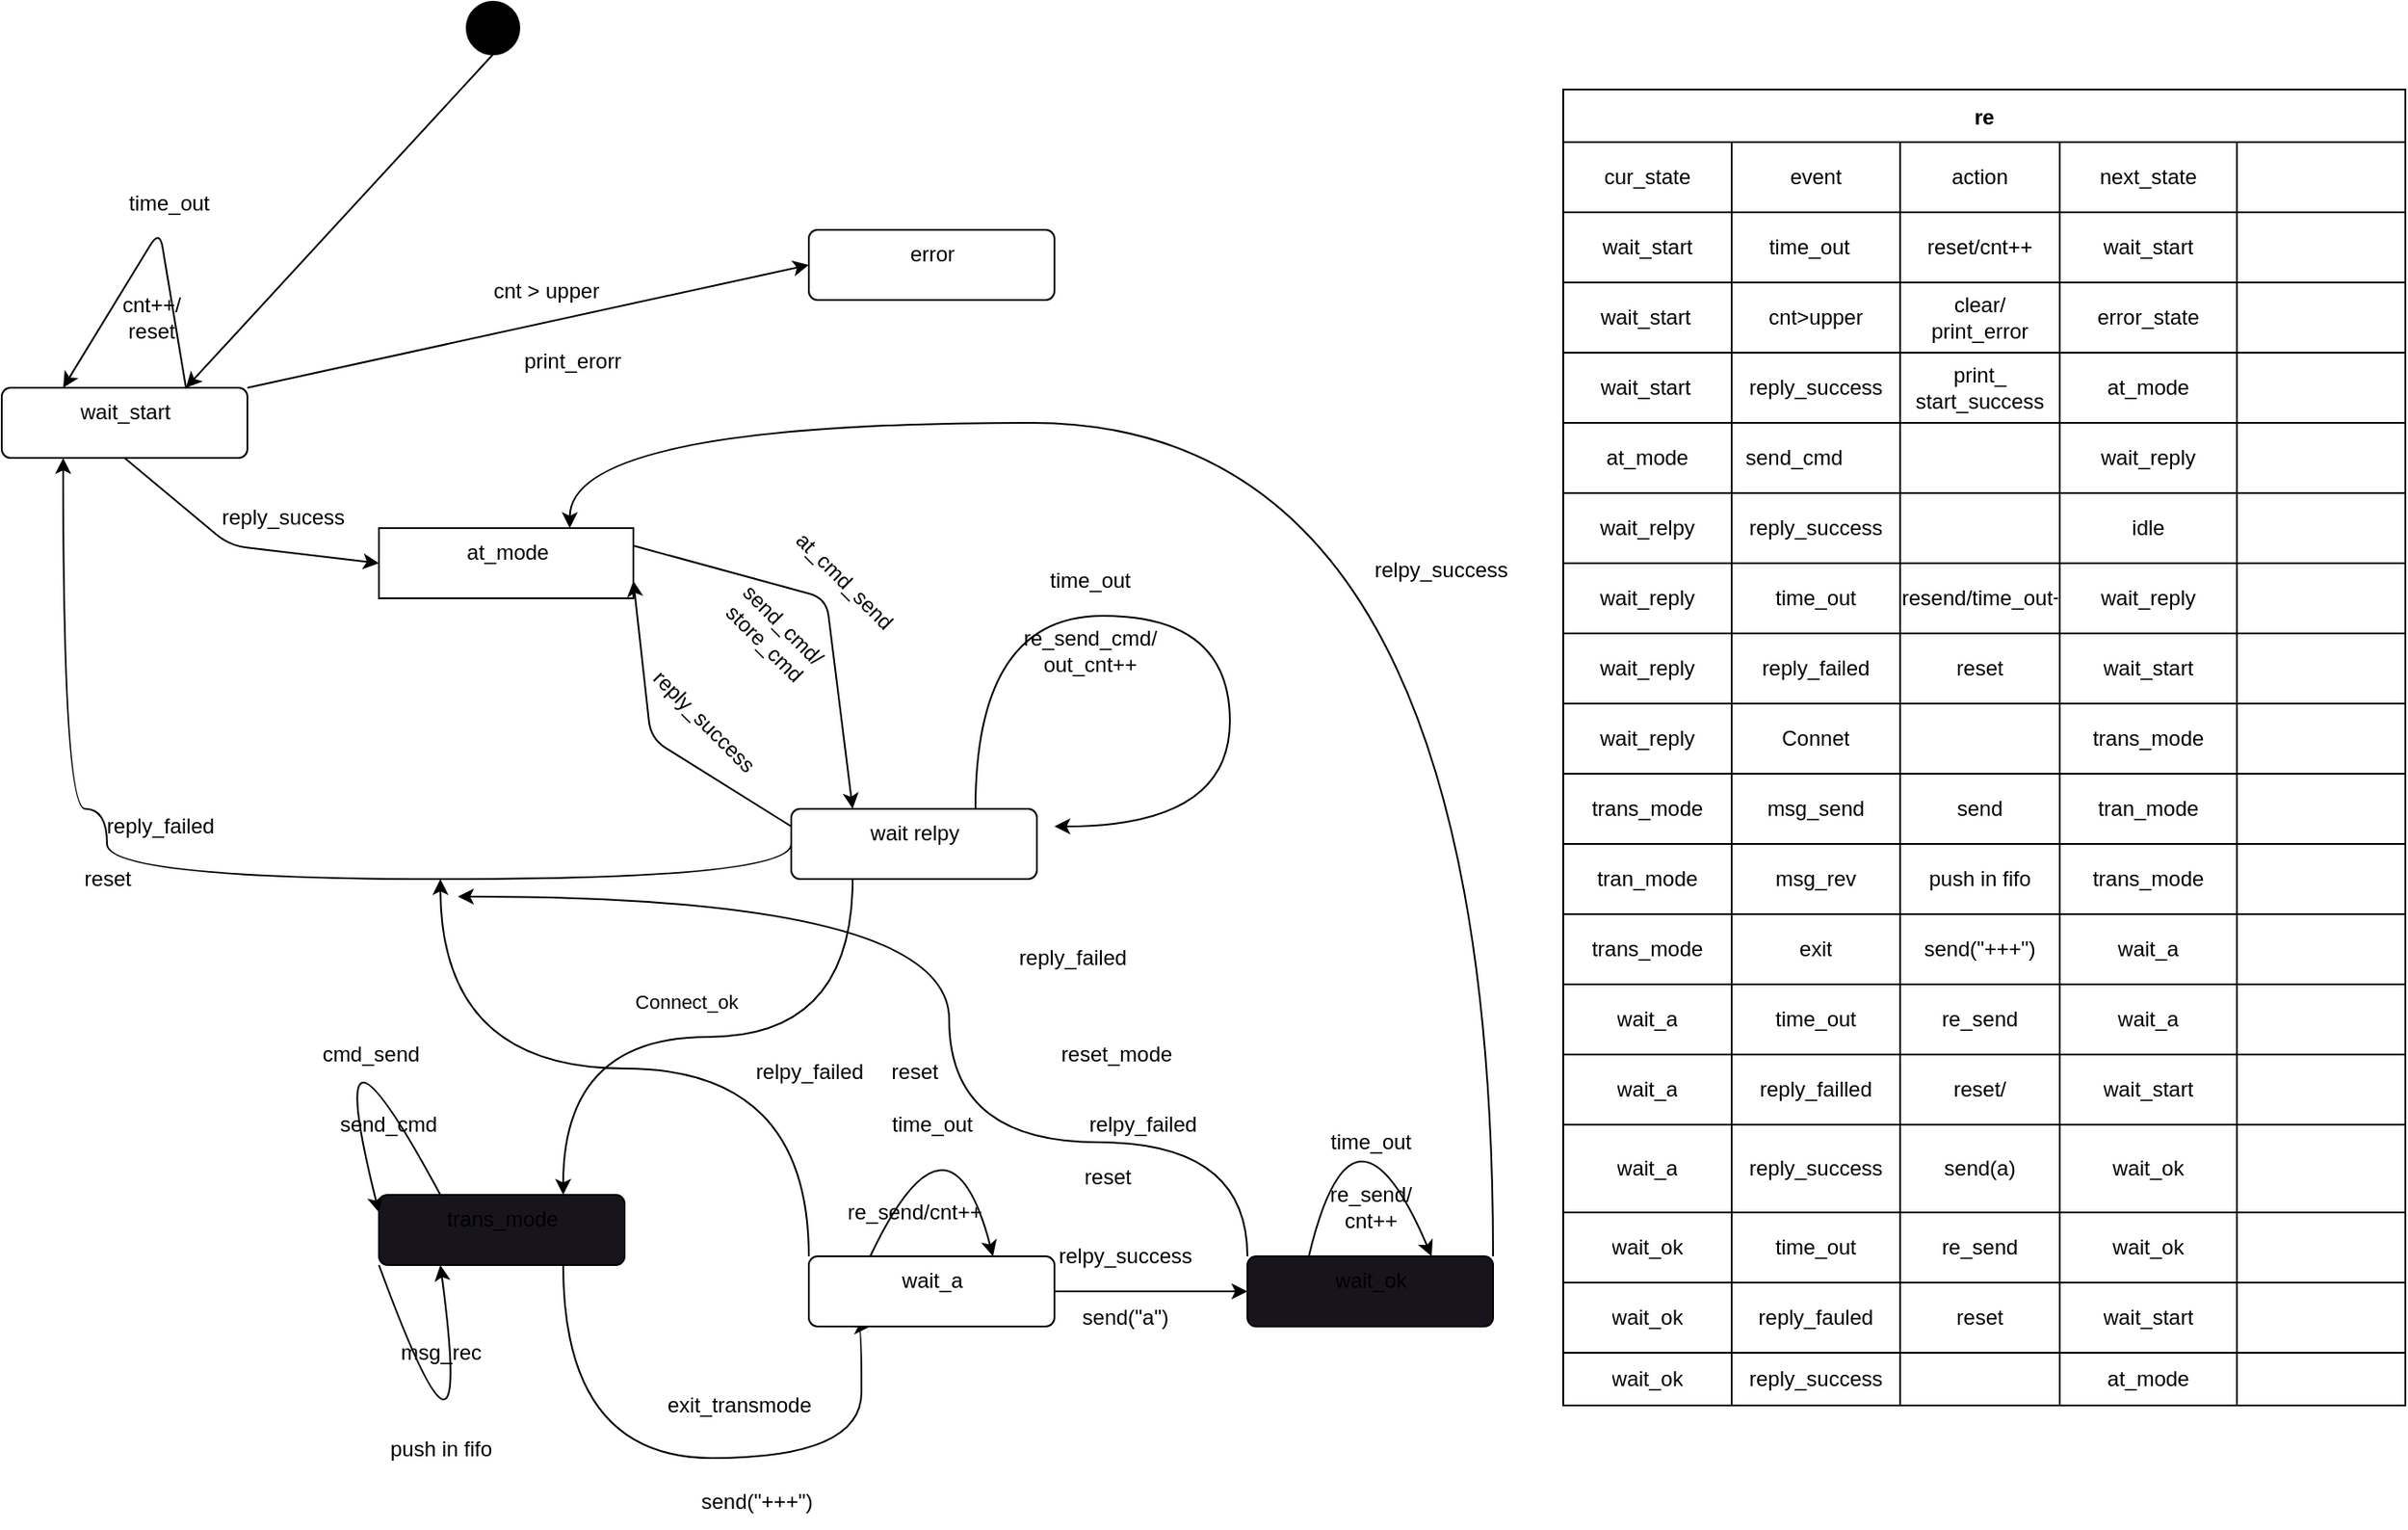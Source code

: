 <mxfile>
    <diagram id="K2Z00LufyfjyezHNdmtS" name="第 1 页">
        <mxGraphModel dx="1374" dy="879" grid="1" gridSize="10" guides="1" tooltips="1" connect="1" arrows="1" fold="1" page="1" pageScale="1" pageWidth="583" pageHeight="827" math="0" shadow="0">
            <root>
                <mxCell id="0"/>
                <mxCell id="1" parent="0"/>
                <mxCell id="10" style="edgeStyle=none;html=1;exitX=1;exitY=0.25;exitDx=0;exitDy=0;entryX=0.25;entryY=0;entryDx=0;entryDy=0;" parent="1" source="2" target="8" edge="1">
                    <mxGeometry relative="1" as="geometry">
                        <Array as="points">
                            <mxPoint x="550" y="460"/>
                        </Array>
                    </mxGeometry>
                </mxCell>
                <mxCell id="2" value="at_mode" style="html=1;align=center;verticalAlign=top;rounded=1;absoluteArcSize=1;arcSize=0;dashed=0;" parent="1" vertex="1">
                    <mxGeometry x="295" y="420" width="145" height="40" as="geometry"/>
                </mxCell>
                <mxCell id="33" style="edgeStyle=orthogonalEdgeStyle;curved=1;html=1;exitX=0.75;exitY=1;exitDx=0;exitDy=0;entryX=0.25;entryY=1;entryDx=0;entryDy=0;" parent="1" source="3" target="32" edge="1">
                    <mxGeometry relative="1" as="geometry">
                        <Array as="points">
                            <mxPoint x="400" y="950"/>
                            <mxPoint x="570" y="950"/>
                            <mxPoint x="570" y="875"/>
                        </Array>
                    </mxGeometry>
                </mxCell>
                <mxCell id="3" value="trans_mode" style="html=1;align=center;verticalAlign=top;rounded=1;absoluteArcSize=1;arcSize=10;dashed=0;fillColor=rgb(24, 20, 29);" parent="1" vertex="1">
                    <mxGeometry x="295" y="800" width="140" height="40" as="geometry"/>
                </mxCell>
                <mxCell id="132" style="edgeStyle=none;html=1;exitX=0.5;exitY=1;exitDx=0;exitDy=0;entryX=0.75;entryY=0;entryDx=0;entryDy=0;" edge="1" parent="1" source="6" target="134">
                    <mxGeometry relative="1" as="geometry">
                        <mxPoint x="360" y="250" as="targetPoint"/>
                    </mxGeometry>
                </mxCell>
                <mxCell id="6" value="" style="ellipse;fillColor=strokeColor;" parent="1" vertex="1">
                    <mxGeometry x="345" y="120" width="30" height="30" as="geometry"/>
                </mxCell>
                <mxCell id="12" style="edgeStyle=none;html=1;exitX=0;exitY=0.25;exitDx=0;exitDy=0;entryX=1;entryY=0.75;entryDx=0;entryDy=0;" parent="1" source="8" target="2" edge="1">
                    <mxGeometry relative="1" as="geometry">
                        <Array as="points">
                            <mxPoint x="450" y="540"/>
                        </Array>
                    </mxGeometry>
                </mxCell>
                <mxCell id="23" style="edgeStyle=orthogonalEdgeStyle;curved=1;html=1;exitX=0.25;exitY=1;exitDx=0;exitDy=0;entryX=0.75;entryY=0;entryDx=0;entryDy=0;" parent="1" source="8" target="3" edge="1">
                    <mxGeometry relative="1" as="geometry"/>
                </mxCell>
                <mxCell id="24" value="Connect_ok" style="edgeLabel;html=1;align=center;verticalAlign=middle;resizable=0;points=[];" parent="23" vertex="1" connectable="0">
                    <mxGeometry x="0.011" y="-5" relative="1" as="geometry">
                        <mxPoint x="-11" y="-15" as="offset"/>
                    </mxGeometry>
                </mxCell>
                <mxCell id="8" value="wait relpy" style="html=1;align=center;verticalAlign=top;rounded=1;absoluteArcSize=1;arcSize=10;dashed=0;" parent="1" vertex="1">
                    <mxGeometry x="530" y="580" width="140" height="40" as="geometry"/>
                </mxCell>
                <mxCell id="11" value="at_cmd_send" style="text;html=1;align=center;verticalAlign=middle;resizable=0;points=[];autosize=1;strokeColor=none;fillColor=none;rotation=45;" parent="1" vertex="1">
                    <mxGeometry x="510" y="435" width="100" height="30" as="geometry"/>
                </mxCell>
                <mxCell id="13" value="reply_success" style="text;html=1;align=center;verticalAlign=middle;resizable=0;points=[];autosize=1;strokeColor=none;fillColor=none;rotation=45;" parent="1" vertex="1">
                    <mxGeometry x="430" y="515" width="100" height="30" as="geometry"/>
                </mxCell>
                <mxCell id="14" style="edgeStyle=orthogonalEdgeStyle;html=1;exitX=0.75;exitY=0;exitDx=0;exitDy=0;curved=1;" parent="1" source="8" edge="1">
                    <mxGeometry relative="1" as="geometry">
                        <mxPoint x="680" y="590" as="targetPoint"/>
                        <Array as="points">
                            <mxPoint x="780" y="470"/>
                        </Array>
                    </mxGeometry>
                </mxCell>
                <mxCell id="15" value="time_out" style="text;html=1;align=center;verticalAlign=middle;resizable=0;points=[];autosize=1;strokeColor=none;fillColor=none;" parent="1" vertex="1">
                    <mxGeometry x="665" y="435" width="70" height="30" as="geometry"/>
                </mxCell>
                <mxCell id="16" value="re_send_cmd/&lt;br&gt;out_cnt++" style="text;html=1;align=center;verticalAlign=middle;resizable=0;points=[];autosize=1;strokeColor=none;fillColor=none;" parent="1" vertex="1">
                    <mxGeometry x="650" y="470" width="100" height="40" as="geometry"/>
                </mxCell>
                <mxCell id="18" value="send_cmd/&lt;br&gt;store_cmd" style="text;html=1;align=center;verticalAlign=middle;resizable=0;points=[];autosize=1;strokeColor=none;fillColor=none;rotation=45;" parent="1" vertex="1">
                    <mxGeometry x="480" y="460" width="80" height="40" as="geometry"/>
                </mxCell>
                <mxCell id="20" style="edgeStyle=orthogonalEdgeStyle;curved=1;html=1;exitX=0;exitY=0.5;exitDx=0;exitDy=0;entryX=0.25;entryY=1;entryDx=0;entryDy=0;" parent="1" source="8" target="134" edge="1">
                    <mxGeometry relative="1" as="geometry">
                        <Array as="points">
                            <mxPoint x="530" y="620"/>
                            <mxPoint x="140" y="620"/>
                            <mxPoint x="140" y="580"/>
                            <mxPoint x="115" y="580"/>
                        </Array>
                    </mxGeometry>
                </mxCell>
                <mxCell id="21" value="reply_failed" style="text;html=1;align=center;verticalAlign=middle;resizable=0;points=[];autosize=1;strokeColor=none;fillColor=none;" parent="1" vertex="1">
                    <mxGeometry x="650" y="650" width="80" height="30" as="geometry"/>
                </mxCell>
                <mxCell id="22" value="reset_mode" style="text;html=1;align=center;verticalAlign=middle;resizable=0;points=[];autosize=1;strokeColor=none;fillColor=none;" parent="1" vertex="1">
                    <mxGeometry x="670" y="705" width="90" height="30" as="geometry"/>
                </mxCell>
                <mxCell id="26" style="edgeStyle=orthogonalEdgeStyle;curved=1;html=1;exitX=0.25;exitY=0;exitDx=0;exitDy=0;entryX=0;entryY=0.25;entryDx=0;entryDy=0;" parent="1" source="3" target="3" edge="1">
                    <mxGeometry relative="1" as="geometry">
                        <Array as="points">
                            <mxPoint x="260" y="670"/>
                        </Array>
                    </mxGeometry>
                </mxCell>
                <mxCell id="27" value="cmd_send" style="text;html=1;align=center;verticalAlign=middle;resizable=0;points=[];autosize=1;strokeColor=none;fillColor=none;" parent="1" vertex="1">
                    <mxGeometry x="250" y="705" width="80" height="30" as="geometry"/>
                </mxCell>
                <mxCell id="28" value="send_cmd" style="text;html=1;align=center;verticalAlign=middle;resizable=0;points=[];autosize=1;strokeColor=none;fillColor=none;" parent="1" vertex="1">
                    <mxGeometry x="260" y="745" width="80" height="30" as="geometry"/>
                </mxCell>
                <mxCell id="29" style="edgeStyle=orthogonalEdgeStyle;curved=1;html=1;exitX=0;exitY=1;exitDx=0;exitDy=0;entryX=0.25;entryY=1;entryDx=0;entryDy=0;" parent="1" source="3" target="3" edge="1">
                    <mxGeometry relative="1" as="geometry">
                        <Array as="points">
                            <mxPoint x="350" y="990"/>
                        </Array>
                    </mxGeometry>
                </mxCell>
                <mxCell id="30" value="msg_rec" style="text;html=1;align=center;verticalAlign=middle;resizable=0;points=[];autosize=1;strokeColor=none;fillColor=none;" parent="1" vertex="1">
                    <mxGeometry x="295" y="875" width="70" height="30" as="geometry"/>
                </mxCell>
                <mxCell id="31" value="push in fifo" style="text;html=1;align=center;verticalAlign=middle;resizable=0;points=[];autosize=1;strokeColor=none;fillColor=none;" parent="1" vertex="1">
                    <mxGeometry x="290" y="930" width="80" height="30" as="geometry"/>
                </mxCell>
                <mxCell id="40" value="" style="edgeStyle=orthogonalEdgeStyle;curved=1;html=1;" parent="1" source="32" target="39" edge="1">
                    <mxGeometry relative="1" as="geometry"/>
                </mxCell>
                <mxCell id="47" style="edgeStyle=orthogonalEdgeStyle;curved=1;html=1;exitX=0;exitY=0;exitDx=0;exitDy=0;" parent="1" source="32" edge="1">
                    <mxGeometry relative="1" as="geometry">
                        <mxPoint x="330" y="620" as="targetPoint"/>
                    </mxGeometry>
                </mxCell>
                <mxCell id="32" value="wait_a" style="html=1;align=center;verticalAlign=top;rounded=1;absoluteArcSize=1;arcSize=10;dashed=0;" parent="1" vertex="1">
                    <mxGeometry x="540" y="835" width="140" height="40" as="geometry"/>
                </mxCell>
                <mxCell id="34" value="exit_transmode" style="text;html=1;align=center;verticalAlign=middle;resizable=0;points=[];autosize=1;strokeColor=none;fillColor=none;" parent="1" vertex="1">
                    <mxGeometry x="445" y="905" width="110" height="30" as="geometry"/>
                </mxCell>
                <mxCell id="36" value="send(&quot;+++&quot;)" style="text;html=1;align=center;verticalAlign=middle;resizable=0;points=[];autosize=1;strokeColor=none;fillColor=none;" parent="1" vertex="1">
                    <mxGeometry x="465" y="960" width="90" height="30" as="geometry"/>
                </mxCell>
                <mxCell id="37" style="edgeStyle=orthogonalEdgeStyle;curved=1;html=1;exitX=0.25;exitY=0;exitDx=0;exitDy=0;entryX=0.75;entryY=0;entryDx=0;entryDy=0;" parent="1" source="32" target="32" edge="1">
                    <mxGeometry relative="1" as="geometry">
                        <Array as="points">
                            <mxPoint x="620" y="740"/>
                        </Array>
                    </mxGeometry>
                </mxCell>
                <mxCell id="38" value="time_out" style="text;html=1;align=center;verticalAlign=middle;resizable=0;points=[];autosize=1;strokeColor=none;fillColor=none;" parent="1" vertex="1">
                    <mxGeometry x="575" y="745" width="70" height="30" as="geometry"/>
                </mxCell>
                <mxCell id="54" style="edgeStyle=orthogonalEdgeStyle;curved=1;html=1;exitX=1;exitY=0;exitDx=0;exitDy=0;entryX=0.75;entryY=0;entryDx=0;entryDy=0;" parent="1" source="39" target="2" edge="1">
                    <mxGeometry relative="1" as="geometry">
                        <Array as="points">
                            <mxPoint x="930" y="360"/>
                            <mxPoint x="404" y="360"/>
                        </Array>
                    </mxGeometry>
                </mxCell>
                <mxCell id="57" style="edgeStyle=orthogonalEdgeStyle;curved=1;html=1;exitX=0;exitY=0;exitDx=0;exitDy=0;" parent="1" source="39" edge="1">
                    <mxGeometry relative="1" as="geometry">
                        <Array as="points">
                            <mxPoint x="790" y="770"/>
                            <mxPoint x="620" y="770"/>
                        </Array>
                        <mxPoint x="340" y="630" as="targetPoint"/>
                    </mxGeometry>
                </mxCell>
                <mxCell id="39" value="wait_ok" style="html=1;align=center;verticalAlign=top;rounded=1;absoluteArcSize=1;arcSize=10;dashed=0;fillColor=rgb(24, 20, 29);" parent="1" vertex="1">
                    <mxGeometry x="790" y="835" width="140" height="40" as="geometry"/>
                </mxCell>
                <mxCell id="42" value="relpy_success" style="text;html=1;align=center;verticalAlign=middle;resizable=0;points=[];autosize=1;strokeColor=none;fillColor=none;" parent="1" vertex="1">
                    <mxGeometry x="670" y="820" width="100" height="30" as="geometry"/>
                </mxCell>
                <mxCell id="43" value="send(&quot;a&quot;)" style="text;html=1;align=center;verticalAlign=middle;resizable=0;points=[];autosize=1;strokeColor=none;fillColor=none;" parent="1" vertex="1">
                    <mxGeometry x="685" y="855" width="70" height="30" as="geometry"/>
                </mxCell>
                <mxCell id="44" value="re_send/cnt++" style="text;html=1;align=center;verticalAlign=middle;resizable=0;points=[];autosize=1;strokeColor=none;fillColor=none;" parent="1" vertex="1">
                    <mxGeometry x="550" y="795" width="100" height="30" as="geometry"/>
                </mxCell>
                <mxCell id="48" value="relpy_failed" style="text;html=1;align=center;verticalAlign=middle;resizable=0;points=[];autosize=1;strokeColor=none;fillColor=none;" parent="1" vertex="1">
                    <mxGeometry x="500" y="715" width="80" height="30" as="geometry"/>
                </mxCell>
                <mxCell id="49" value="reset" style="text;html=1;align=center;verticalAlign=middle;resizable=0;points=[];autosize=1;strokeColor=none;fillColor=none;" parent="1" vertex="1">
                    <mxGeometry x="575" y="715" width="50" height="30" as="geometry"/>
                </mxCell>
                <mxCell id="50" style="edgeStyle=orthogonalEdgeStyle;curved=1;html=1;exitX=0.25;exitY=0;exitDx=0;exitDy=0;entryX=0.75;entryY=0;entryDx=0;entryDy=0;" parent="1" source="39" target="39" edge="1">
                    <mxGeometry relative="1" as="geometry">
                        <Array as="points">
                            <mxPoint x="850" y="730"/>
                        </Array>
                    </mxGeometry>
                </mxCell>
                <mxCell id="51" value="time_out" style="text;html=1;align=center;verticalAlign=middle;resizable=0;points=[];autosize=1;strokeColor=none;fillColor=none;" parent="1" vertex="1">
                    <mxGeometry x="825" y="755" width="70" height="30" as="geometry"/>
                </mxCell>
                <mxCell id="53" value="re_send/&lt;br&gt;cnt++" style="text;html=1;align=center;verticalAlign=middle;resizable=0;points=[];autosize=1;strokeColor=none;fillColor=none;" parent="1" vertex="1">
                    <mxGeometry x="825" y="787" width="70" height="40" as="geometry"/>
                </mxCell>
                <mxCell id="55" value="relpy_success" style="text;html=1;align=center;verticalAlign=middle;resizable=0;points=[];autosize=1;strokeColor=none;fillColor=none;" parent="1" vertex="1">
                    <mxGeometry x="850" y="429" width="100" height="30" as="geometry"/>
                </mxCell>
                <mxCell id="58" value="relpy_failed" style="text;html=1;align=center;verticalAlign=middle;resizable=0;points=[];autosize=1;strokeColor=none;fillColor=none;" parent="1" vertex="1">
                    <mxGeometry x="690" y="745" width="80" height="30" as="geometry"/>
                </mxCell>
                <mxCell id="59" value="reset" style="text;html=1;align=center;verticalAlign=middle;resizable=0;points=[];autosize=1;strokeColor=none;fillColor=none;" parent="1" vertex="1">
                    <mxGeometry x="685" y="775" width="50" height="30" as="geometry"/>
                </mxCell>
                <mxCell id="73" value="re" style="shape=table;startSize=30;container=1;collapsible=0;childLayout=tableLayout;fontStyle=1;align=center;" vertex="1" parent="1">
                    <mxGeometry x="970" y="170" width="480" height="750" as="geometry"/>
                </mxCell>
                <mxCell id="74" value="" style="shape=tableRow;horizontal=0;startSize=0;swimlaneHead=0;swimlaneBody=0;top=0;left=0;bottom=0;right=0;collapsible=0;dropTarget=0;fillColor=none;points=[[0,0.5],[1,0.5]];portConstraint=eastwest;" vertex="1" parent="73">
                    <mxGeometry y="30" width="480" height="40" as="geometry"/>
                </mxCell>
                <mxCell id="75" value="cur_state" style="shape=partialRectangle;html=1;whiteSpace=wrap;connectable=0;fillColor=none;top=0;left=0;bottom=0;right=0;overflow=hidden;" vertex="1" parent="74">
                    <mxGeometry width="96" height="40" as="geometry">
                        <mxRectangle width="96" height="40" as="alternateBounds"/>
                    </mxGeometry>
                </mxCell>
                <mxCell id="76" value="event" style="shape=partialRectangle;html=1;whiteSpace=wrap;connectable=0;fillColor=none;top=0;left=0;bottom=0;right=0;overflow=hidden;" vertex="1" parent="74">
                    <mxGeometry x="96" width="96" height="40" as="geometry">
                        <mxRectangle width="96" height="40" as="alternateBounds"/>
                    </mxGeometry>
                </mxCell>
                <mxCell id="77" value="action" style="shape=partialRectangle;html=1;whiteSpace=wrap;connectable=0;fillColor=none;top=0;left=0;bottom=0;right=0;overflow=hidden;" vertex="1" parent="74">
                    <mxGeometry x="192" width="91" height="40" as="geometry">
                        <mxRectangle width="91" height="40" as="alternateBounds"/>
                    </mxGeometry>
                </mxCell>
                <mxCell id="125" value="next_state" style="shape=partialRectangle;html=1;whiteSpace=wrap;connectable=0;fillColor=none;top=0;left=0;bottom=0;right=0;overflow=hidden;" vertex="1" parent="74">
                    <mxGeometry x="283" width="101" height="40" as="geometry">
                        <mxRectangle width="101" height="40" as="alternateBounds"/>
                    </mxGeometry>
                </mxCell>
                <mxCell id="128" style="shape=partialRectangle;html=1;whiteSpace=wrap;connectable=0;fillColor=none;top=0;left=0;bottom=0;right=0;overflow=hidden;" vertex="1" parent="74">
                    <mxGeometry x="384" width="96" height="40" as="geometry">
                        <mxRectangle width="96" height="40" as="alternateBounds"/>
                    </mxGeometry>
                </mxCell>
                <mxCell id="78" value="" style="shape=tableRow;horizontal=0;startSize=0;swimlaneHead=0;swimlaneBody=0;top=0;left=0;bottom=0;right=0;collapsible=0;dropTarget=0;fillColor=none;points=[[0,0.5],[1,0.5]];portConstraint=eastwest;" vertex="1" parent="73">
                    <mxGeometry y="70" width="480" height="40" as="geometry"/>
                </mxCell>
                <mxCell id="79" value="wait_start" style="shape=partialRectangle;html=1;whiteSpace=wrap;connectable=0;fillColor=none;top=0;left=0;bottom=0;right=0;overflow=hidden;" vertex="1" parent="78">
                    <mxGeometry width="96" height="40" as="geometry">
                        <mxRectangle width="96" height="40" as="alternateBounds"/>
                    </mxGeometry>
                </mxCell>
                <mxCell id="80" value="time_out&lt;span style=&quot;white-space: pre;&quot;&gt;&#9;&lt;/span&gt;" style="shape=partialRectangle;html=1;whiteSpace=wrap;connectable=0;fillColor=none;top=0;left=0;bottom=0;right=0;overflow=hidden;" vertex="1" parent="78">
                    <mxGeometry x="96" width="96" height="40" as="geometry">
                        <mxRectangle width="96" height="40" as="alternateBounds"/>
                    </mxGeometry>
                </mxCell>
                <mxCell id="81" value="reset/cnt++" style="shape=partialRectangle;html=1;whiteSpace=wrap;connectable=0;fillColor=none;top=0;left=0;bottom=0;right=0;overflow=hidden;" vertex="1" parent="78">
                    <mxGeometry x="192" width="91" height="40" as="geometry">
                        <mxRectangle width="91" height="40" as="alternateBounds"/>
                    </mxGeometry>
                </mxCell>
                <mxCell id="126" value="wait_start" style="shape=partialRectangle;html=1;whiteSpace=wrap;connectable=0;fillColor=none;top=0;left=0;bottom=0;right=0;overflow=hidden;" vertex="1" parent="78">
                    <mxGeometry x="283" width="101" height="40" as="geometry">
                        <mxRectangle width="101" height="40" as="alternateBounds"/>
                    </mxGeometry>
                </mxCell>
                <mxCell id="129" style="shape=partialRectangle;html=1;whiteSpace=wrap;connectable=0;fillColor=none;top=0;left=0;bottom=0;right=0;overflow=hidden;" vertex="1" parent="78">
                    <mxGeometry x="384" width="96" height="40" as="geometry">
                        <mxRectangle width="96" height="40" as="alternateBounds"/>
                    </mxGeometry>
                </mxCell>
                <mxCell id="121" style="shape=tableRow;horizontal=0;startSize=0;swimlaneHead=0;swimlaneBody=0;top=0;left=0;bottom=0;right=0;collapsible=0;dropTarget=0;fillColor=none;points=[[0,0.5],[1,0.5]];portConstraint=eastwest;" vertex="1" parent="73">
                    <mxGeometry y="110" width="480" height="40" as="geometry"/>
                </mxCell>
                <mxCell id="122" value="wait_start&lt;span style=&quot;white-space: pre;&quot;&gt;&#9;&lt;/span&gt;" style="shape=partialRectangle;html=1;whiteSpace=wrap;connectable=0;fillColor=none;top=0;left=0;bottom=0;right=0;overflow=hidden;" vertex="1" parent="121">
                    <mxGeometry width="96" height="40" as="geometry">
                        <mxRectangle width="96" height="40" as="alternateBounds"/>
                    </mxGeometry>
                </mxCell>
                <mxCell id="123" value="cnt&amp;gt;upper" style="shape=partialRectangle;html=1;whiteSpace=wrap;connectable=0;fillColor=none;top=0;left=0;bottom=0;right=0;overflow=hidden;" vertex="1" parent="121">
                    <mxGeometry x="96" width="96" height="40" as="geometry">
                        <mxRectangle width="96" height="40" as="alternateBounds"/>
                    </mxGeometry>
                </mxCell>
                <mxCell id="124" value="clear/&lt;br&gt;print_error" style="shape=partialRectangle;html=1;whiteSpace=wrap;connectable=0;fillColor=none;top=0;left=0;bottom=0;right=0;overflow=hidden;" vertex="1" parent="121">
                    <mxGeometry x="192" width="91" height="40" as="geometry">
                        <mxRectangle width="91" height="40" as="alternateBounds"/>
                    </mxGeometry>
                </mxCell>
                <mxCell id="127" value="error_state" style="shape=partialRectangle;html=1;whiteSpace=wrap;connectable=0;fillColor=none;top=0;left=0;bottom=0;right=0;overflow=hidden;" vertex="1" parent="121">
                    <mxGeometry x="283" width="101" height="40" as="geometry">
                        <mxRectangle width="101" height="40" as="alternateBounds"/>
                    </mxGeometry>
                </mxCell>
                <mxCell id="130" style="shape=partialRectangle;html=1;whiteSpace=wrap;connectable=0;fillColor=none;top=0;left=0;bottom=0;right=0;overflow=hidden;" vertex="1" parent="121">
                    <mxGeometry x="384" width="96" height="40" as="geometry">
                        <mxRectangle width="96" height="40" as="alternateBounds"/>
                    </mxGeometry>
                </mxCell>
                <mxCell id="147" style="shape=tableRow;horizontal=0;startSize=0;swimlaneHead=0;swimlaneBody=0;top=0;left=0;bottom=0;right=0;collapsible=0;dropTarget=0;fillColor=none;points=[[0,0.5],[1,0.5]];portConstraint=eastwest;" vertex="1" parent="73">
                    <mxGeometry y="150" width="480" height="40" as="geometry"/>
                </mxCell>
                <mxCell id="148" value="wait_start&lt;span style=&quot;white-space: pre;&quot;&gt;&#9;&lt;/span&gt;" style="shape=partialRectangle;html=1;whiteSpace=wrap;connectable=0;fillColor=none;top=0;left=0;bottom=0;right=0;overflow=hidden;" vertex="1" parent="147">
                    <mxGeometry width="96" height="40" as="geometry">
                        <mxRectangle width="96" height="40" as="alternateBounds"/>
                    </mxGeometry>
                </mxCell>
                <mxCell id="149" value="reply_success" style="shape=partialRectangle;html=1;whiteSpace=wrap;connectable=0;fillColor=none;top=0;left=0;bottom=0;right=0;overflow=hidden;" vertex="1" parent="147">
                    <mxGeometry x="96" width="96" height="40" as="geometry">
                        <mxRectangle width="96" height="40" as="alternateBounds"/>
                    </mxGeometry>
                </mxCell>
                <mxCell id="150" value="print_&lt;br&gt;start_success" style="shape=partialRectangle;html=1;whiteSpace=wrap;connectable=0;fillColor=none;top=0;left=0;bottom=0;right=0;overflow=hidden;" vertex="1" parent="147">
                    <mxGeometry x="192" width="91" height="40" as="geometry">
                        <mxRectangle width="91" height="40" as="alternateBounds"/>
                    </mxGeometry>
                </mxCell>
                <mxCell id="151" value="at_mode" style="shape=partialRectangle;html=1;whiteSpace=wrap;connectable=0;fillColor=none;top=0;left=0;bottom=0;right=0;overflow=hidden;" vertex="1" parent="147">
                    <mxGeometry x="283" width="101" height="40" as="geometry">
                        <mxRectangle width="101" height="40" as="alternateBounds"/>
                    </mxGeometry>
                </mxCell>
                <mxCell id="152" style="shape=partialRectangle;html=1;whiteSpace=wrap;connectable=0;fillColor=none;top=0;left=0;bottom=0;right=0;overflow=hidden;" vertex="1" parent="147">
                    <mxGeometry x="384" width="96" height="40" as="geometry">
                        <mxRectangle width="96" height="40" as="alternateBounds"/>
                    </mxGeometry>
                </mxCell>
                <mxCell id="153" style="shape=tableRow;horizontal=0;startSize=0;swimlaneHead=0;swimlaneBody=0;top=0;left=0;bottom=0;right=0;collapsible=0;dropTarget=0;fillColor=none;points=[[0,0.5],[1,0.5]];portConstraint=eastwest;" vertex="1" parent="73">
                    <mxGeometry y="190" width="480" height="40" as="geometry"/>
                </mxCell>
                <mxCell id="154" value="at_mode" style="shape=partialRectangle;html=1;whiteSpace=wrap;connectable=0;fillColor=none;top=0;left=0;bottom=0;right=0;overflow=hidden;" vertex="1" parent="153">
                    <mxGeometry width="96" height="40" as="geometry">
                        <mxRectangle width="96" height="40" as="alternateBounds"/>
                    </mxGeometry>
                </mxCell>
                <mxCell id="155" value="send_cmd&lt;span style=&quot;white-space: pre;&quot;&gt;&#9;&lt;/span&gt;" style="shape=partialRectangle;html=1;whiteSpace=wrap;connectable=0;fillColor=none;top=0;left=0;bottom=0;right=0;overflow=hidden;" vertex="1" parent="153">
                    <mxGeometry x="96" width="96" height="40" as="geometry">
                        <mxRectangle width="96" height="40" as="alternateBounds"/>
                    </mxGeometry>
                </mxCell>
                <mxCell id="156" style="shape=partialRectangle;html=1;whiteSpace=wrap;connectable=0;fillColor=none;top=0;left=0;bottom=0;right=0;overflow=hidden;" vertex="1" parent="153">
                    <mxGeometry x="192" width="91" height="40" as="geometry">
                        <mxRectangle width="91" height="40" as="alternateBounds"/>
                    </mxGeometry>
                </mxCell>
                <mxCell id="157" value="wait_reply" style="shape=partialRectangle;html=1;whiteSpace=wrap;connectable=0;fillColor=none;top=0;left=0;bottom=0;right=0;overflow=hidden;" vertex="1" parent="153">
                    <mxGeometry x="283" width="101" height="40" as="geometry">
                        <mxRectangle width="101" height="40" as="alternateBounds"/>
                    </mxGeometry>
                </mxCell>
                <mxCell id="158" style="shape=partialRectangle;html=1;whiteSpace=wrap;connectable=0;fillColor=none;top=0;left=0;bottom=0;right=0;overflow=hidden;" vertex="1" parent="153">
                    <mxGeometry x="384" width="96" height="40" as="geometry">
                        <mxRectangle width="96" height="40" as="alternateBounds"/>
                    </mxGeometry>
                </mxCell>
                <mxCell id="159" style="shape=tableRow;horizontal=0;startSize=0;swimlaneHead=0;swimlaneBody=0;top=0;left=0;bottom=0;right=0;collapsible=0;dropTarget=0;fillColor=none;points=[[0,0.5],[1,0.5]];portConstraint=eastwest;" vertex="1" parent="73">
                    <mxGeometry y="230" width="480" height="40" as="geometry"/>
                </mxCell>
                <mxCell id="160" value="wait_relpy" style="shape=partialRectangle;html=1;whiteSpace=wrap;connectable=0;fillColor=none;top=0;left=0;bottom=0;right=0;overflow=hidden;" vertex="1" parent="159">
                    <mxGeometry width="96" height="40" as="geometry">
                        <mxRectangle width="96" height="40" as="alternateBounds"/>
                    </mxGeometry>
                </mxCell>
                <mxCell id="161" value="reply_success" style="shape=partialRectangle;html=1;whiteSpace=wrap;connectable=0;fillColor=none;top=0;left=0;bottom=0;right=0;overflow=hidden;" vertex="1" parent="159">
                    <mxGeometry x="96" width="96" height="40" as="geometry">
                        <mxRectangle width="96" height="40" as="alternateBounds"/>
                    </mxGeometry>
                </mxCell>
                <mxCell id="162" style="shape=partialRectangle;html=1;whiteSpace=wrap;connectable=0;fillColor=none;top=0;left=0;bottom=0;right=0;overflow=hidden;" vertex="1" parent="159">
                    <mxGeometry x="192" width="91" height="40" as="geometry">
                        <mxRectangle width="91" height="40" as="alternateBounds"/>
                    </mxGeometry>
                </mxCell>
                <mxCell id="163" value="idle" style="shape=partialRectangle;html=1;whiteSpace=wrap;connectable=0;fillColor=none;top=0;left=0;bottom=0;right=0;overflow=hidden;" vertex="1" parent="159">
                    <mxGeometry x="283" width="101" height="40" as="geometry">
                        <mxRectangle width="101" height="40" as="alternateBounds"/>
                    </mxGeometry>
                </mxCell>
                <mxCell id="164" style="shape=partialRectangle;html=1;whiteSpace=wrap;connectable=0;fillColor=none;top=0;left=0;bottom=0;right=0;overflow=hidden;" vertex="1" parent="159">
                    <mxGeometry x="384" width="96" height="40" as="geometry">
                        <mxRectangle width="96" height="40" as="alternateBounds"/>
                    </mxGeometry>
                </mxCell>
                <mxCell id="165" style="shape=tableRow;horizontal=0;startSize=0;swimlaneHead=0;swimlaneBody=0;top=0;left=0;bottom=0;right=0;collapsible=0;dropTarget=0;fillColor=none;points=[[0,0.5],[1,0.5]];portConstraint=eastwest;" vertex="1" parent="73">
                    <mxGeometry y="270" width="480" height="40" as="geometry"/>
                </mxCell>
                <mxCell id="166" value="wait_reply" style="shape=partialRectangle;html=1;whiteSpace=wrap;connectable=0;fillColor=none;top=0;left=0;bottom=0;right=0;overflow=hidden;" vertex="1" parent="165">
                    <mxGeometry width="96" height="40" as="geometry">
                        <mxRectangle width="96" height="40" as="alternateBounds"/>
                    </mxGeometry>
                </mxCell>
                <mxCell id="167" value="time_out" style="shape=partialRectangle;html=1;whiteSpace=wrap;connectable=0;fillColor=none;top=0;left=0;bottom=0;right=0;overflow=hidden;" vertex="1" parent="165">
                    <mxGeometry x="96" width="96" height="40" as="geometry">
                        <mxRectangle width="96" height="40" as="alternateBounds"/>
                    </mxGeometry>
                </mxCell>
                <mxCell id="168" value="resend/time_out++" style="shape=partialRectangle;html=1;whiteSpace=wrap;connectable=0;fillColor=none;top=0;left=0;bottom=0;right=0;overflow=hidden;" vertex="1" parent="165">
                    <mxGeometry x="192" width="91" height="40" as="geometry">
                        <mxRectangle width="91" height="40" as="alternateBounds"/>
                    </mxGeometry>
                </mxCell>
                <mxCell id="169" value="wait_reply" style="shape=partialRectangle;html=1;whiteSpace=wrap;connectable=0;fillColor=none;top=0;left=0;bottom=0;right=0;overflow=hidden;" vertex="1" parent="165">
                    <mxGeometry x="283" width="101" height="40" as="geometry">
                        <mxRectangle width="101" height="40" as="alternateBounds"/>
                    </mxGeometry>
                </mxCell>
                <mxCell id="170" style="shape=partialRectangle;html=1;whiteSpace=wrap;connectable=0;fillColor=none;top=0;left=0;bottom=0;right=0;overflow=hidden;" vertex="1" parent="165">
                    <mxGeometry x="384" width="96" height="40" as="geometry">
                        <mxRectangle width="96" height="40" as="alternateBounds"/>
                    </mxGeometry>
                </mxCell>
                <mxCell id="171" style="shape=tableRow;horizontal=0;startSize=0;swimlaneHead=0;swimlaneBody=0;top=0;left=0;bottom=0;right=0;collapsible=0;dropTarget=0;fillColor=none;points=[[0,0.5],[1,0.5]];portConstraint=eastwest;" vertex="1" parent="73">
                    <mxGeometry y="310" width="480" height="40" as="geometry"/>
                </mxCell>
                <mxCell id="172" value="wait_reply" style="shape=partialRectangle;html=1;whiteSpace=wrap;connectable=0;fillColor=none;top=0;left=0;bottom=0;right=0;overflow=hidden;" vertex="1" parent="171">
                    <mxGeometry width="96" height="40" as="geometry">
                        <mxRectangle width="96" height="40" as="alternateBounds"/>
                    </mxGeometry>
                </mxCell>
                <mxCell id="173" value="reply_failed" style="shape=partialRectangle;html=1;whiteSpace=wrap;connectable=0;fillColor=none;top=0;left=0;bottom=0;right=0;overflow=hidden;" vertex="1" parent="171">
                    <mxGeometry x="96" width="96" height="40" as="geometry">
                        <mxRectangle width="96" height="40" as="alternateBounds"/>
                    </mxGeometry>
                </mxCell>
                <mxCell id="174" value="reset" style="shape=partialRectangle;html=1;whiteSpace=wrap;connectable=0;fillColor=none;top=0;left=0;bottom=0;right=0;overflow=hidden;" vertex="1" parent="171">
                    <mxGeometry x="192" width="91" height="40" as="geometry">
                        <mxRectangle width="91" height="40" as="alternateBounds"/>
                    </mxGeometry>
                </mxCell>
                <mxCell id="175" value="wait_start" style="shape=partialRectangle;html=1;whiteSpace=wrap;connectable=0;fillColor=none;top=0;left=0;bottom=0;right=0;overflow=hidden;" vertex="1" parent="171">
                    <mxGeometry x="283" width="101" height="40" as="geometry">
                        <mxRectangle width="101" height="40" as="alternateBounds"/>
                    </mxGeometry>
                </mxCell>
                <mxCell id="176" style="shape=partialRectangle;html=1;whiteSpace=wrap;connectable=0;fillColor=none;top=0;left=0;bottom=0;right=0;overflow=hidden;" vertex="1" parent="171">
                    <mxGeometry x="384" width="96" height="40" as="geometry">
                        <mxRectangle width="96" height="40" as="alternateBounds"/>
                    </mxGeometry>
                </mxCell>
                <mxCell id="177" style="shape=tableRow;horizontal=0;startSize=0;swimlaneHead=0;swimlaneBody=0;top=0;left=0;bottom=0;right=0;collapsible=0;dropTarget=0;fillColor=none;points=[[0,0.5],[1,0.5]];portConstraint=eastwest;" vertex="1" parent="73">
                    <mxGeometry y="350" width="480" height="40" as="geometry"/>
                </mxCell>
                <mxCell id="178" value="wait_reply" style="shape=partialRectangle;html=1;whiteSpace=wrap;connectable=0;fillColor=none;top=0;left=0;bottom=0;right=0;overflow=hidden;" vertex="1" parent="177">
                    <mxGeometry width="96" height="40" as="geometry">
                        <mxRectangle width="96" height="40" as="alternateBounds"/>
                    </mxGeometry>
                </mxCell>
                <mxCell id="179" value="Connet" style="shape=partialRectangle;html=1;whiteSpace=wrap;connectable=0;fillColor=none;top=0;left=0;bottom=0;right=0;overflow=hidden;" vertex="1" parent="177">
                    <mxGeometry x="96" width="96" height="40" as="geometry">
                        <mxRectangle width="96" height="40" as="alternateBounds"/>
                    </mxGeometry>
                </mxCell>
                <mxCell id="180" style="shape=partialRectangle;html=1;whiteSpace=wrap;connectable=0;fillColor=none;top=0;left=0;bottom=0;right=0;overflow=hidden;" vertex="1" parent="177">
                    <mxGeometry x="192" width="91" height="40" as="geometry">
                        <mxRectangle width="91" height="40" as="alternateBounds"/>
                    </mxGeometry>
                </mxCell>
                <mxCell id="181" value="trans_mode" style="shape=partialRectangle;html=1;whiteSpace=wrap;connectable=0;fillColor=none;top=0;left=0;bottom=0;right=0;overflow=hidden;" vertex="1" parent="177">
                    <mxGeometry x="283" width="101" height="40" as="geometry">
                        <mxRectangle width="101" height="40" as="alternateBounds"/>
                    </mxGeometry>
                </mxCell>
                <mxCell id="182" style="shape=partialRectangle;html=1;whiteSpace=wrap;connectable=0;fillColor=none;top=0;left=0;bottom=0;right=0;overflow=hidden;" vertex="1" parent="177">
                    <mxGeometry x="384" width="96" height="40" as="geometry">
                        <mxRectangle width="96" height="40" as="alternateBounds"/>
                    </mxGeometry>
                </mxCell>
                <mxCell id="185" style="shape=tableRow;horizontal=0;startSize=0;swimlaneHead=0;swimlaneBody=0;top=0;left=0;bottom=0;right=0;collapsible=0;dropTarget=0;fillColor=none;points=[[0,0.5],[1,0.5]];portConstraint=eastwest;" vertex="1" parent="73">
                    <mxGeometry y="390" width="480" height="40" as="geometry"/>
                </mxCell>
                <mxCell id="186" value="trans_mode" style="shape=partialRectangle;html=1;whiteSpace=wrap;connectable=0;fillColor=none;top=0;left=0;bottom=0;right=0;overflow=hidden;" vertex="1" parent="185">
                    <mxGeometry width="96" height="40" as="geometry">
                        <mxRectangle width="96" height="40" as="alternateBounds"/>
                    </mxGeometry>
                </mxCell>
                <mxCell id="187" value="msg_send" style="shape=partialRectangle;html=1;whiteSpace=wrap;connectable=0;fillColor=none;top=0;left=0;bottom=0;right=0;overflow=hidden;" vertex="1" parent="185">
                    <mxGeometry x="96" width="96" height="40" as="geometry">
                        <mxRectangle width="96" height="40" as="alternateBounds"/>
                    </mxGeometry>
                </mxCell>
                <mxCell id="188" value="send" style="shape=partialRectangle;html=1;whiteSpace=wrap;connectable=0;fillColor=none;top=0;left=0;bottom=0;right=0;overflow=hidden;" vertex="1" parent="185">
                    <mxGeometry x="192" width="91" height="40" as="geometry">
                        <mxRectangle width="91" height="40" as="alternateBounds"/>
                    </mxGeometry>
                </mxCell>
                <mxCell id="189" value="tran_mode" style="shape=partialRectangle;html=1;whiteSpace=wrap;connectable=0;fillColor=none;top=0;left=0;bottom=0;right=0;overflow=hidden;" vertex="1" parent="185">
                    <mxGeometry x="283" width="101" height="40" as="geometry">
                        <mxRectangle width="101" height="40" as="alternateBounds"/>
                    </mxGeometry>
                </mxCell>
                <mxCell id="190" style="shape=partialRectangle;html=1;whiteSpace=wrap;connectable=0;fillColor=none;top=0;left=0;bottom=0;right=0;overflow=hidden;" vertex="1" parent="185">
                    <mxGeometry x="384" width="96" height="40" as="geometry">
                        <mxRectangle width="96" height="40" as="alternateBounds"/>
                    </mxGeometry>
                </mxCell>
                <mxCell id="191" style="shape=tableRow;horizontal=0;startSize=0;swimlaneHead=0;swimlaneBody=0;top=0;left=0;bottom=0;right=0;collapsible=0;dropTarget=0;fillColor=none;points=[[0,0.5],[1,0.5]];portConstraint=eastwest;" vertex="1" parent="73">
                    <mxGeometry y="430" width="480" height="40" as="geometry"/>
                </mxCell>
                <mxCell id="192" value="tran_mode" style="shape=partialRectangle;html=1;whiteSpace=wrap;connectable=0;fillColor=none;top=0;left=0;bottom=0;right=0;overflow=hidden;" vertex="1" parent="191">
                    <mxGeometry width="96" height="40" as="geometry">
                        <mxRectangle width="96" height="40" as="alternateBounds"/>
                    </mxGeometry>
                </mxCell>
                <mxCell id="193" value="msg_rev" style="shape=partialRectangle;html=1;whiteSpace=wrap;connectable=0;fillColor=none;top=0;left=0;bottom=0;right=0;overflow=hidden;" vertex="1" parent="191">
                    <mxGeometry x="96" width="96" height="40" as="geometry">
                        <mxRectangle width="96" height="40" as="alternateBounds"/>
                    </mxGeometry>
                </mxCell>
                <mxCell id="194" value="push in fifo" style="shape=partialRectangle;html=1;whiteSpace=wrap;connectable=0;fillColor=none;top=0;left=0;bottom=0;right=0;overflow=hidden;" vertex="1" parent="191">
                    <mxGeometry x="192" width="91" height="40" as="geometry">
                        <mxRectangle width="91" height="40" as="alternateBounds"/>
                    </mxGeometry>
                </mxCell>
                <mxCell id="195" value="trans_mode" style="shape=partialRectangle;html=1;whiteSpace=wrap;connectable=0;fillColor=none;top=0;left=0;bottom=0;right=0;overflow=hidden;" vertex="1" parent="191">
                    <mxGeometry x="283" width="101" height="40" as="geometry">
                        <mxRectangle width="101" height="40" as="alternateBounds"/>
                    </mxGeometry>
                </mxCell>
                <mxCell id="196" style="shape=partialRectangle;html=1;whiteSpace=wrap;connectable=0;fillColor=none;top=0;left=0;bottom=0;right=0;overflow=hidden;" vertex="1" parent="191">
                    <mxGeometry x="384" width="96" height="40" as="geometry">
                        <mxRectangle width="96" height="40" as="alternateBounds"/>
                    </mxGeometry>
                </mxCell>
                <mxCell id="197" style="shape=tableRow;horizontal=0;startSize=0;swimlaneHead=0;swimlaneBody=0;top=0;left=0;bottom=0;right=0;collapsible=0;dropTarget=0;fillColor=none;points=[[0,0.5],[1,0.5]];portConstraint=eastwest;" vertex="1" parent="73">
                    <mxGeometry y="470" width="480" height="40" as="geometry"/>
                </mxCell>
                <mxCell id="198" value="trans_mode" style="shape=partialRectangle;html=1;whiteSpace=wrap;connectable=0;fillColor=none;top=0;left=0;bottom=0;right=0;overflow=hidden;" vertex="1" parent="197">
                    <mxGeometry width="96" height="40" as="geometry">
                        <mxRectangle width="96" height="40" as="alternateBounds"/>
                    </mxGeometry>
                </mxCell>
                <mxCell id="199" value="exit" style="shape=partialRectangle;html=1;whiteSpace=wrap;connectable=0;fillColor=none;top=0;left=0;bottom=0;right=0;overflow=hidden;" vertex="1" parent="197">
                    <mxGeometry x="96" width="96" height="40" as="geometry">
                        <mxRectangle width="96" height="40" as="alternateBounds"/>
                    </mxGeometry>
                </mxCell>
                <mxCell id="200" value="send(&quot;+++&quot;)" style="shape=partialRectangle;html=1;whiteSpace=wrap;connectable=0;fillColor=none;top=0;left=0;bottom=0;right=0;overflow=hidden;" vertex="1" parent="197">
                    <mxGeometry x="192" width="91" height="40" as="geometry">
                        <mxRectangle width="91" height="40" as="alternateBounds"/>
                    </mxGeometry>
                </mxCell>
                <mxCell id="201" value="wait_a" style="shape=partialRectangle;html=1;whiteSpace=wrap;connectable=0;fillColor=none;top=0;left=0;bottom=0;right=0;overflow=hidden;" vertex="1" parent="197">
                    <mxGeometry x="283" width="101" height="40" as="geometry">
                        <mxRectangle width="101" height="40" as="alternateBounds"/>
                    </mxGeometry>
                </mxCell>
                <mxCell id="202" style="shape=partialRectangle;html=1;whiteSpace=wrap;connectable=0;fillColor=none;top=0;left=0;bottom=0;right=0;overflow=hidden;" vertex="1" parent="197">
                    <mxGeometry x="384" width="96" height="40" as="geometry">
                        <mxRectangle width="96" height="40" as="alternateBounds"/>
                    </mxGeometry>
                </mxCell>
                <mxCell id="216" style="shape=tableRow;horizontal=0;startSize=0;swimlaneHead=0;swimlaneBody=0;top=0;left=0;bottom=0;right=0;collapsible=0;dropTarget=0;fillColor=none;points=[[0,0.5],[1,0.5]];portConstraint=eastwest;" vertex="1" parent="73">
                    <mxGeometry y="510" width="480" height="40" as="geometry"/>
                </mxCell>
                <mxCell id="217" value="wait_a" style="shape=partialRectangle;html=1;whiteSpace=wrap;connectable=0;fillColor=none;top=0;left=0;bottom=0;right=0;overflow=hidden;" vertex="1" parent="216">
                    <mxGeometry width="96" height="40" as="geometry">
                        <mxRectangle width="96" height="40" as="alternateBounds"/>
                    </mxGeometry>
                </mxCell>
                <mxCell id="218" value="time_out" style="shape=partialRectangle;html=1;whiteSpace=wrap;connectable=0;fillColor=none;top=0;left=0;bottom=0;right=0;overflow=hidden;" vertex="1" parent="216">
                    <mxGeometry x="96" width="96" height="40" as="geometry">
                        <mxRectangle width="96" height="40" as="alternateBounds"/>
                    </mxGeometry>
                </mxCell>
                <mxCell id="219" value="re_send" style="shape=partialRectangle;html=1;whiteSpace=wrap;connectable=0;fillColor=none;top=0;left=0;bottom=0;right=0;overflow=hidden;" vertex="1" parent="216">
                    <mxGeometry x="192" width="91" height="40" as="geometry">
                        <mxRectangle width="91" height="40" as="alternateBounds"/>
                    </mxGeometry>
                </mxCell>
                <mxCell id="220" value="wait_a" style="shape=partialRectangle;html=1;whiteSpace=wrap;connectable=0;fillColor=none;top=0;left=0;bottom=0;right=0;overflow=hidden;" vertex="1" parent="216">
                    <mxGeometry x="283" width="101" height="40" as="geometry">
                        <mxRectangle width="101" height="40" as="alternateBounds"/>
                    </mxGeometry>
                </mxCell>
                <mxCell id="221" style="shape=partialRectangle;html=1;whiteSpace=wrap;connectable=0;fillColor=none;top=0;left=0;bottom=0;right=0;overflow=hidden;" vertex="1" parent="216">
                    <mxGeometry x="384" width="96" height="40" as="geometry">
                        <mxRectangle width="96" height="40" as="alternateBounds"/>
                    </mxGeometry>
                </mxCell>
                <mxCell id="210" style="shape=tableRow;horizontal=0;startSize=0;swimlaneHead=0;swimlaneBody=0;top=0;left=0;bottom=0;right=0;collapsible=0;dropTarget=0;fillColor=none;points=[[0,0.5],[1,0.5]];portConstraint=eastwest;" vertex="1" parent="73">
                    <mxGeometry y="550" width="480" height="40" as="geometry"/>
                </mxCell>
                <mxCell id="211" value="wait_a" style="shape=partialRectangle;html=1;whiteSpace=wrap;connectable=0;fillColor=none;top=0;left=0;bottom=0;right=0;overflow=hidden;" vertex="1" parent="210">
                    <mxGeometry width="96" height="40" as="geometry">
                        <mxRectangle width="96" height="40" as="alternateBounds"/>
                    </mxGeometry>
                </mxCell>
                <mxCell id="212" value="reply_failled" style="shape=partialRectangle;html=1;whiteSpace=wrap;connectable=0;fillColor=none;top=0;left=0;bottom=0;right=0;overflow=hidden;" vertex="1" parent="210">
                    <mxGeometry x="96" width="96" height="40" as="geometry">
                        <mxRectangle width="96" height="40" as="alternateBounds"/>
                    </mxGeometry>
                </mxCell>
                <mxCell id="213" value="reset/" style="shape=partialRectangle;html=1;whiteSpace=wrap;connectable=0;fillColor=none;top=0;left=0;bottom=0;right=0;overflow=hidden;" vertex="1" parent="210">
                    <mxGeometry x="192" width="91" height="40" as="geometry">
                        <mxRectangle width="91" height="40" as="alternateBounds"/>
                    </mxGeometry>
                </mxCell>
                <mxCell id="214" value="wait_start" style="shape=partialRectangle;html=1;whiteSpace=wrap;connectable=0;fillColor=none;top=0;left=0;bottom=0;right=0;overflow=hidden;" vertex="1" parent="210">
                    <mxGeometry x="283" width="101" height="40" as="geometry">
                        <mxRectangle width="101" height="40" as="alternateBounds"/>
                    </mxGeometry>
                </mxCell>
                <mxCell id="215" style="shape=partialRectangle;html=1;whiteSpace=wrap;connectable=0;fillColor=none;top=0;left=0;bottom=0;right=0;overflow=hidden;" vertex="1" parent="210">
                    <mxGeometry x="384" width="96" height="40" as="geometry">
                        <mxRectangle width="96" height="40" as="alternateBounds"/>
                    </mxGeometry>
                </mxCell>
                <mxCell id="204" style="shape=tableRow;horizontal=0;startSize=0;swimlaneHead=0;swimlaneBody=0;top=0;left=0;bottom=0;right=0;collapsible=0;dropTarget=0;fillColor=none;points=[[0,0.5],[1,0.5]];portConstraint=eastwest;" vertex="1" parent="73">
                    <mxGeometry y="590" width="480" height="50" as="geometry"/>
                </mxCell>
                <mxCell id="205" value="wait_a" style="shape=partialRectangle;html=1;whiteSpace=wrap;connectable=0;fillColor=none;top=0;left=0;bottom=0;right=0;overflow=hidden;" vertex="1" parent="204">
                    <mxGeometry width="96" height="50" as="geometry">
                        <mxRectangle width="96" height="50" as="alternateBounds"/>
                    </mxGeometry>
                </mxCell>
                <mxCell id="206" value="reply_success" style="shape=partialRectangle;html=1;whiteSpace=wrap;connectable=0;fillColor=none;top=0;left=0;bottom=0;right=0;overflow=hidden;" vertex="1" parent="204">
                    <mxGeometry x="96" width="96" height="50" as="geometry">
                        <mxRectangle width="96" height="50" as="alternateBounds"/>
                    </mxGeometry>
                </mxCell>
                <mxCell id="207" value="send(a)" style="shape=partialRectangle;html=1;whiteSpace=wrap;connectable=0;fillColor=none;top=0;left=0;bottom=0;right=0;overflow=hidden;" vertex="1" parent="204">
                    <mxGeometry x="192" width="91" height="50" as="geometry">
                        <mxRectangle width="91" height="50" as="alternateBounds"/>
                    </mxGeometry>
                </mxCell>
                <mxCell id="208" value="wait_ok" style="shape=partialRectangle;html=1;whiteSpace=wrap;connectable=0;fillColor=none;top=0;left=0;bottom=0;right=0;overflow=hidden;" vertex="1" parent="204">
                    <mxGeometry x="283" width="101" height="50" as="geometry">
                        <mxRectangle width="101" height="50" as="alternateBounds"/>
                    </mxGeometry>
                </mxCell>
                <mxCell id="209" style="shape=partialRectangle;html=1;whiteSpace=wrap;connectable=0;fillColor=none;top=0;left=0;bottom=0;right=0;overflow=hidden;" vertex="1" parent="204">
                    <mxGeometry x="384" width="96" height="50" as="geometry">
                        <mxRectangle width="96" height="50" as="alternateBounds"/>
                    </mxGeometry>
                </mxCell>
                <mxCell id="223" style="shape=tableRow;horizontal=0;startSize=0;swimlaneHead=0;swimlaneBody=0;top=0;left=0;bottom=0;right=0;collapsible=0;dropTarget=0;fillColor=none;points=[[0,0.5],[1,0.5]];portConstraint=eastwest;" vertex="1" parent="73">
                    <mxGeometry y="640" width="480" height="40" as="geometry"/>
                </mxCell>
                <mxCell id="224" value="wait_ok" style="shape=partialRectangle;html=1;whiteSpace=wrap;connectable=0;fillColor=none;top=0;left=0;bottom=0;right=0;overflow=hidden;" vertex="1" parent="223">
                    <mxGeometry width="96" height="40" as="geometry">
                        <mxRectangle width="96" height="40" as="alternateBounds"/>
                    </mxGeometry>
                </mxCell>
                <mxCell id="225" value="time_out" style="shape=partialRectangle;html=1;whiteSpace=wrap;connectable=0;fillColor=none;top=0;left=0;bottom=0;right=0;overflow=hidden;" vertex="1" parent="223">
                    <mxGeometry x="96" width="96" height="40" as="geometry">
                        <mxRectangle width="96" height="40" as="alternateBounds"/>
                    </mxGeometry>
                </mxCell>
                <mxCell id="226" value="re_send" style="shape=partialRectangle;html=1;whiteSpace=wrap;connectable=0;fillColor=none;top=0;left=0;bottom=0;right=0;overflow=hidden;" vertex="1" parent="223">
                    <mxGeometry x="192" width="91" height="40" as="geometry">
                        <mxRectangle width="91" height="40" as="alternateBounds"/>
                    </mxGeometry>
                </mxCell>
                <mxCell id="227" value="wait_ok" style="shape=partialRectangle;html=1;whiteSpace=wrap;connectable=0;fillColor=none;top=0;left=0;bottom=0;right=0;overflow=hidden;" vertex="1" parent="223">
                    <mxGeometry x="283" width="101" height="40" as="geometry">
                        <mxRectangle width="101" height="40" as="alternateBounds"/>
                    </mxGeometry>
                </mxCell>
                <mxCell id="228" style="shape=partialRectangle;html=1;whiteSpace=wrap;connectable=0;fillColor=none;top=0;left=0;bottom=0;right=0;overflow=hidden;" vertex="1" parent="223">
                    <mxGeometry x="384" width="96" height="40" as="geometry">
                        <mxRectangle width="96" height="40" as="alternateBounds"/>
                    </mxGeometry>
                </mxCell>
                <mxCell id="229" style="shape=tableRow;horizontal=0;startSize=0;swimlaneHead=0;swimlaneBody=0;top=0;left=0;bottom=0;right=0;collapsible=0;dropTarget=0;fillColor=none;points=[[0,0.5],[1,0.5]];portConstraint=eastwest;" vertex="1" parent="73">
                    <mxGeometry y="680" width="480" height="40" as="geometry"/>
                </mxCell>
                <mxCell id="230" value="wait_ok" style="shape=partialRectangle;html=1;whiteSpace=wrap;connectable=0;fillColor=none;top=0;left=0;bottom=0;right=0;overflow=hidden;" vertex="1" parent="229">
                    <mxGeometry width="96" height="40" as="geometry">
                        <mxRectangle width="96" height="40" as="alternateBounds"/>
                    </mxGeometry>
                </mxCell>
                <mxCell id="231" value="reply_fauled" style="shape=partialRectangle;html=1;whiteSpace=wrap;connectable=0;fillColor=none;top=0;left=0;bottom=0;right=0;overflow=hidden;" vertex="1" parent="229">
                    <mxGeometry x="96" width="96" height="40" as="geometry">
                        <mxRectangle width="96" height="40" as="alternateBounds"/>
                    </mxGeometry>
                </mxCell>
                <mxCell id="232" value="reset" style="shape=partialRectangle;html=1;whiteSpace=wrap;connectable=0;fillColor=none;top=0;left=0;bottom=0;right=0;overflow=hidden;" vertex="1" parent="229">
                    <mxGeometry x="192" width="91" height="40" as="geometry">
                        <mxRectangle width="91" height="40" as="alternateBounds"/>
                    </mxGeometry>
                </mxCell>
                <mxCell id="233" value="wait_start" style="shape=partialRectangle;html=1;whiteSpace=wrap;connectable=0;fillColor=none;top=0;left=0;bottom=0;right=0;overflow=hidden;" vertex="1" parent="229">
                    <mxGeometry x="283" width="101" height="40" as="geometry">
                        <mxRectangle width="101" height="40" as="alternateBounds"/>
                    </mxGeometry>
                </mxCell>
                <mxCell id="234" style="shape=partialRectangle;html=1;whiteSpace=wrap;connectable=0;fillColor=none;top=0;left=0;bottom=0;right=0;overflow=hidden;" vertex="1" parent="229">
                    <mxGeometry x="384" width="96" height="40" as="geometry">
                        <mxRectangle width="96" height="40" as="alternateBounds"/>
                    </mxGeometry>
                </mxCell>
                <mxCell id="235" style="shape=tableRow;horizontal=0;startSize=0;swimlaneHead=0;swimlaneBody=0;top=0;left=0;bottom=0;right=0;collapsible=0;dropTarget=0;fillColor=none;points=[[0,0.5],[1,0.5]];portConstraint=eastwest;" vertex="1" parent="73">
                    <mxGeometry y="720" width="480" height="30" as="geometry"/>
                </mxCell>
                <mxCell id="236" value="wait_ok" style="shape=partialRectangle;html=1;whiteSpace=wrap;connectable=0;fillColor=none;top=0;left=0;bottom=0;right=0;overflow=hidden;" vertex="1" parent="235">
                    <mxGeometry width="96" height="30" as="geometry">
                        <mxRectangle width="96" height="30" as="alternateBounds"/>
                    </mxGeometry>
                </mxCell>
                <mxCell id="237" value="reply_success" style="shape=partialRectangle;html=1;whiteSpace=wrap;connectable=0;fillColor=none;top=0;left=0;bottom=0;right=0;overflow=hidden;" vertex="1" parent="235">
                    <mxGeometry x="96" width="96" height="30" as="geometry">
                        <mxRectangle width="96" height="30" as="alternateBounds"/>
                    </mxGeometry>
                </mxCell>
                <mxCell id="238" style="shape=partialRectangle;html=1;whiteSpace=wrap;connectable=0;fillColor=none;top=0;left=0;bottom=0;right=0;overflow=hidden;" vertex="1" parent="235">
                    <mxGeometry x="192" width="91" height="30" as="geometry">
                        <mxRectangle width="91" height="30" as="alternateBounds"/>
                    </mxGeometry>
                </mxCell>
                <mxCell id="239" value="at_mode" style="shape=partialRectangle;html=1;whiteSpace=wrap;connectable=0;fillColor=none;top=0;left=0;bottom=0;right=0;overflow=hidden;" vertex="1" parent="235">
                    <mxGeometry x="283" width="101" height="30" as="geometry">
                        <mxRectangle width="101" height="30" as="alternateBounds"/>
                    </mxGeometry>
                </mxCell>
                <mxCell id="240" style="shape=partialRectangle;html=1;whiteSpace=wrap;connectable=0;fillColor=none;top=0;left=0;bottom=0;right=0;overflow=hidden;" vertex="1" parent="235">
                    <mxGeometry x="384" width="96" height="30" as="geometry">
                        <mxRectangle width="96" height="30" as="alternateBounds"/>
                    </mxGeometry>
                </mxCell>
                <mxCell id="137" style="edgeStyle=none;html=1;exitX=0.75;exitY=0;exitDx=0;exitDy=0;entryX=0.25;entryY=0;entryDx=0;entryDy=0;" edge="1" parent="1" source="134" target="134">
                    <mxGeometry relative="1" as="geometry">
                        <mxPoint x="290" y="280" as="targetPoint"/>
                        <Array as="points">
                            <mxPoint x="170" y="250"/>
                        </Array>
                    </mxGeometry>
                </mxCell>
                <mxCell id="144" style="edgeStyle=none;html=1;exitX=0.5;exitY=1;exitDx=0;exitDy=0;entryX=0;entryY=0.5;entryDx=0;entryDy=0;" edge="1" parent="1" source="134" target="2">
                    <mxGeometry relative="1" as="geometry">
                        <Array as="points">
                            <mxPoint x="210" y="430"/>
                        </Array>
                    </mxGeometry>
                </mxCell>
                <mxCell id="146" style="edgeStyle=none;html=1;exitX=1;exitY=0;exitDx=0;exitDy=0;entryX=0;entryY=0.5;entryDx=0;entryDy=0;" edge="1" parent="1" source="134" target="140">
                    <mxGeometry relative="1" as="geometry"/>
                </mxCell>
                <mxCell id="134" value="wait_start" style="html=1;align=center;verticalAlign=top;rounded=1;absoluteArcSize=1;arcSize=10;dashed=0;" vertex="1" parent="1">
                    <mxGeometry x="80" y="340" width="140" height="40" as="geometry"/>
                </mxCell>
                <mxCell id="138" value="time_out" style="text;html=1;align=center;verticalAlign=middle;resizable=0;points=[];autosize=1;strokeColor=none;fillColor=none;" vertex="1" parent="1">
                    <mxGeometry x="140" y="220" width="70" height="30" as="geometry"/>
                </mxCell>
                <mxCell id="139" value="cnt++/&lt;br&gt;reset" style="text;html=1;align=center;verticalAlign=middle;resizable=0;points=[];autosize=1;strokeColor=none;fillColor=none;" vertex="1" parent="1">
                    <mxGeometry x="135" y="280" width="60" height="40" as="geometry"/>
                </mxCell>
                <mxCell id="140" value="error" style="html=1;align=center;verticalAlign=top;rounded=1;absoluteArcSize=1;arcSize=10;dashed=0;" vertex="1" parent="1">
                    <mxGeometry x="540" y="250" width="140" height="40" as="geometry"/>
                </mxCell>
                <mxCell id="142" value="cnt &amp;gt; upper" style="text;html=1;align=center;verticalAlign=middle;resizable=0;points=[];autosize=1;strokeColor=none;fillColor=none;" vertex="1" parent="1">
                    <mxGeometry x="350" y="270" width="80" height="30" as="geometry"/>
                </mxCell>
                <mxCell id="143" value="print_erorr" style="text;html=1;align=center;verticalAlign=middle;resizable=0;points=[];autosize=1;strokeColor=none;fillColor=none;" vertex="1" parent="1">
                    <mxGeometry x="365" y="310" width="80" height="30" as="geometry"/>
                </mxCell>
                <mxCell id="145" value="reply_sucess" style="text;html=1;align=center;verticalAlign=middle;resizable=0;points=[];autosize=1;strokeColor=none;fillColor=none;" vertex="1" parent="1">
                    <mxGeometry x="195" y="399" width="90" height="30" as="geometry"/>
                </mxCell>
                <mxCell id="183" value="reply_failed" style="text;html=1;align=center;verticalAlign=middle;resizable=0;points=[];autosize=1;strokeColor=none;fillColor=none;" vertex="1" parent="1">
                    <mxGeometry x="130" y="575" width="80" height="30" as="geometry"/>
                </mxCell>
                <mxCell id="184" value="reset" style="text;html=1;align=center;verticalAlign=middle;resizable=0;points=[];autosize=1;strokeColor=none;fillColor=none;" vertex="1" parent="1">
                    <mxGeometry x="115" y="605" width="50" height="30" as="geometry"/>
                </mxCell>
            </root>
        </mxGraphModel>
    </diagram>
</mxfile>